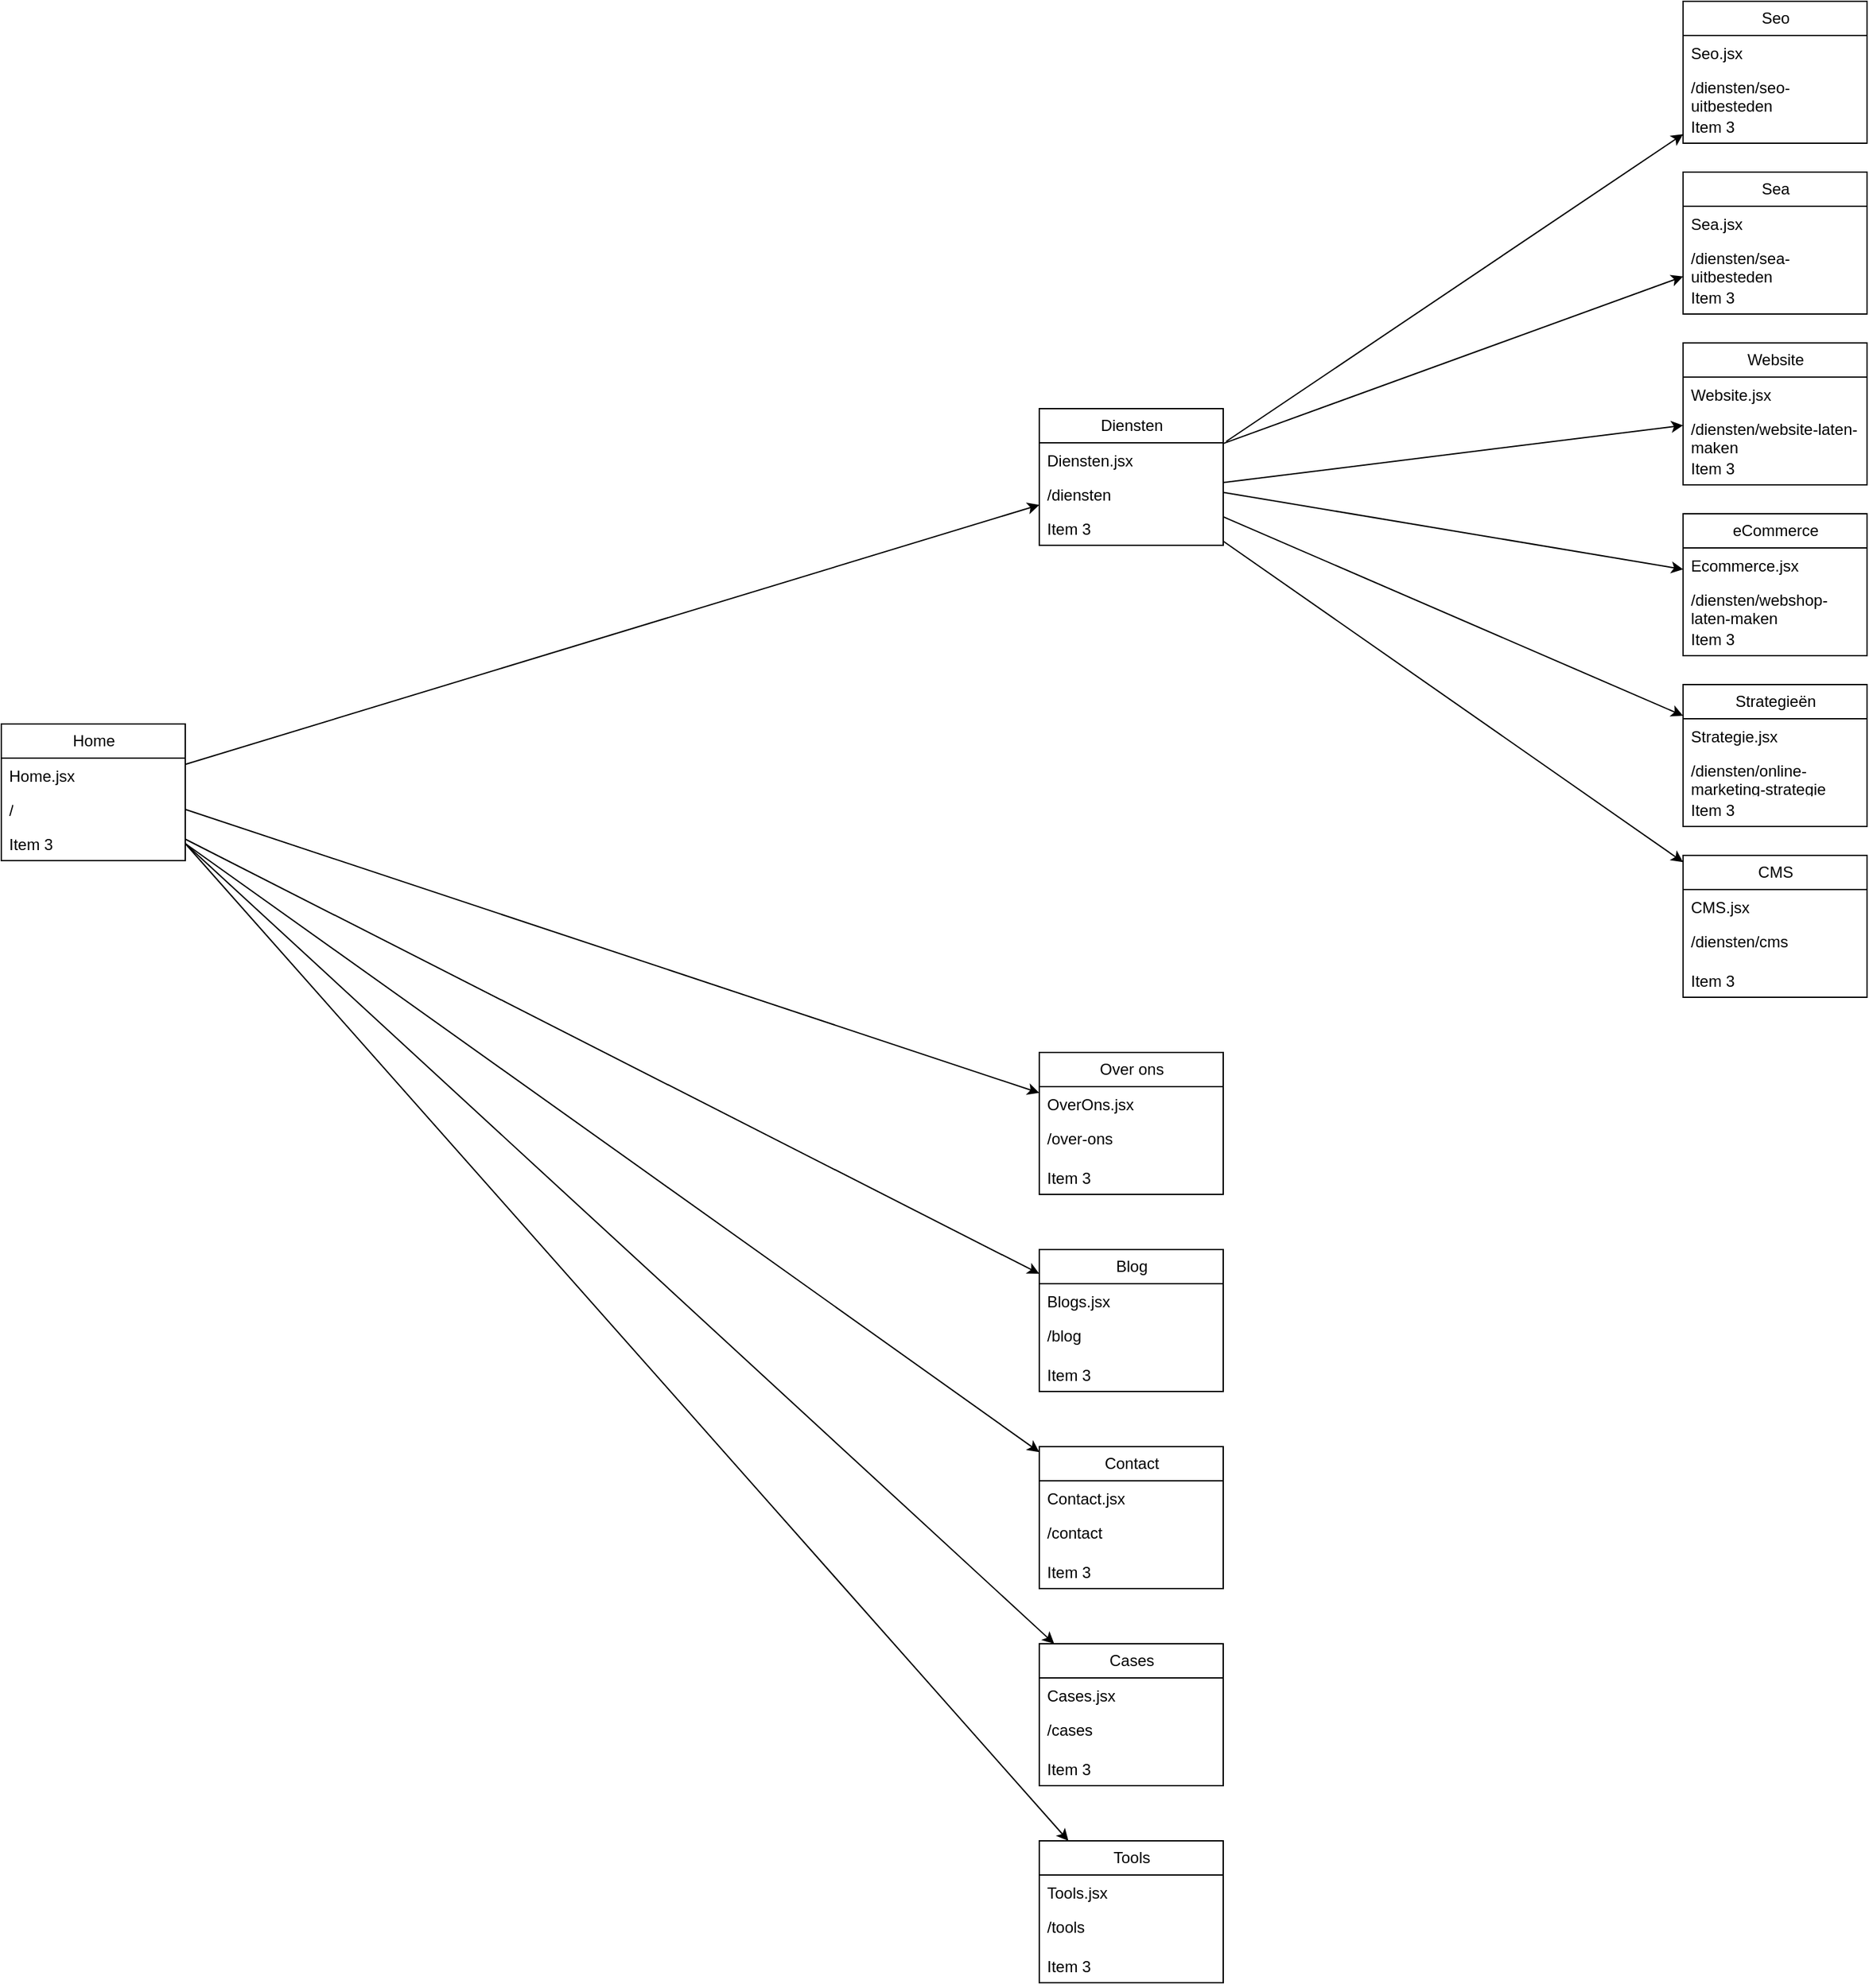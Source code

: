 <mxfile>
    <diagram id="Q1Xf26NWNKpDyzR-IrjH" name="Page-1">
        <mxGraphModel dx="2396" dy="1828" grid="1" gridSize="10" guides="1" tooltips="1" connect="1" arrows="1" fold="1" page="1" pageScale="1" pageWidth="850" pageHeight="1100" math="0" shadow="0">
            <root>
                <mxCell id="0"/>
                <mxCell id="1" parent="0"/>
                <mxCell id="66" style="edgeStyle=none;html=1;" edge="1" parent="1" source="2" target="6">
                    <mxGeometry relative="1" as="geometry"/>
                </mxCell>
                <mxCell id="70" style="edgeStyle=none;html=1;" edge="1" parent="1" source="2" target="49">
                    <mxGeometry relative="1" as="geometry"/>
                </mxCell>
                <mxCell id="2" value="Home" style="swimlane;fontStyle=0;childLayout=stackLayout;horizontal=1;startSize=26;fillColor=none;horizontalStack=0;resizeParent=1;resizeParentMax=0;resizeLast=0;collapsible=1;marginBottom=0;html=1;" vertex="1" parent="1">
                    <mxGeometry x="-800" y="640" width="140" height="104" as="geometry"/>
                </mxCell>
                <mxCell id="3" value="Home.jsx&lt;br&gt;&lt;span style=&quot;white-space: pre;&quot;&gt;&#9;&lt;/span&gt;" style="text;strokeColor=none;fillColor=none;align=left;verticalAlign=top;spacingLeft=4;spacingRight=4;overflow=hidden;rotatable=0;points=[[0,0.5],[1,0.5]];portConstraint=eastwest;whiteSpace=wrap;html=1;" vertex="1" parent="2">
                    <mxGeometry y="26" width="140" height="26" as="geometry"/>
                </mxCell>
                <mxCell id="4" value="/" style="text;strokeColor=none;fillColor=none;align=left;verticalAlign=top;spacingLeft=4;spacingRight=4;overflow=hidden;rotatable=0;points=[[0,0.5],[1,0.5]];portConstraint=eastwest;whiteSpace=wrap;html=1;" vertex="1" parent="2">
                    <mxGeometry y="52" width="140" height="26" as="geometry"/>
                </mxCell>
                <mxCell id="5" value="Item 3" style="text;strokeColor=none;fillColor=none;align=left;verticalAlign=top;spacingLeft=4;spacingRight=4;overflow=hidden;rotatable=0;points=[[0,0.5],[1,0.5]];portConstraint=eastwest;whiteSpace=wrap;html=1;" vertex="1" parent="2">
                    <mxGeometry y="78" width="140" height="26" as="geometry"/>
                </mxCell>
                <mxCell id="39" style="edgeStyle=none;html=1;" edge="1" parent="1" source="6" target="14">
                    <mxGeometry relative="1" as="geometry"/>
                </mxCell>
                <mxCell id="41" style="edgeStyle=none;html=1;" edge="1" parent="1" source="6" target="22">
                    <mxGeometry relative="1" as="geometry"/>
                </mxCell>
                <mxCell id="43" style="edgeStyle=none;html=1;" edge="1" parent="1" source="6" target="26">
                    <mxGeometry relative="1" as="geometry"/>
                </mxCell>
                <mxCell id="44" style="edgeStyle=none;html=1;" edge="1" parent="1" source="6" target="30">
                    <mxGeometry relative="1" as="geometry"/>
                </mxCell>
                <mxCell id="6" value="Diensten" style="swimlane;fontStyle=0;childLayout=stackLayout;horizontal=1;startSize=26;horizontalStack=0;resizeParent=1;resizeParentMax=0;resizeLast=0;collapsible=1;marginBottom=0;html=1;" vertex="1" parent="1">
                    <mxGeometry x="-10" y="400" width="140" height="104" as="geometry"/>
                </mxCell>
                <mxCell id="7" value="Diensten.jsx&lt;br&gt;&lt;span style=&quot;white-space: pre;&quot;&gt;&#9;&lt;/span&gt;" style="text;strokeColor=none;fillColor=none;align=left;verticalAlign=top;spacingLeft=4;spacingRight=4;overflow=hidden;rotatable=0;points=[[0,0.5],[1,0.5]];portConstraint=eastwest;whiteSpace=wrap;html=1;" vertex="1" parent="6">
                    <mxGeometry y="26" width="140" height="26" as="geometry"/>
                </mxCell>
                <mxCell id="8" value="/diensten" style="text;strokeColor=none;fillColor=none;align=left;verticalAlign=top;spacingLeft=4;spacingRight=4;overflow=hidden;rotatable=0;points=[[0,0.5],[1,0.5]];portConstraint=eastwest;whiteSpace=wrap;html=1;" vertex="1" parent="6">
                    <mxGeometry y="52" width="140" height="26" as="geometry"/>
                </mxCell>
                <mxCell id="9" value="Item 3" style="text;strokeColor=none;fillColor=none;align=left;verticalAlign=top;spacingLeft=4;spacingRight=4;overflow=hidden;rotatable=0;points=[[0,0.5],[1,0.5]];portConstraint=eastwest;whiteSpace=wrap;html=1;" vertex="1" parent="6">
                    <mxGeometry y="78" width="140" height="26" as="geometry"/>
                </mxCell>
                <mxCell id="10" value="Seo" style="swimlane;fontStyle=0;childLayout=stackLayout;horizontal=1;startSize=26;fillColor=none;horizontalStack=0;resizeParent=1;resizeParentMax=0;resizeLast=0;collapsible=1;marginBottom=0;html=1;" vertex="1" parent="1">
                    <mxGeometry x="480" y="90" width="140" height="108" as="geometry"/>
                </mxCell>
                <mxCell id="11" value="Seo.jsx&lt;br&gt;&lt;span style=&quot;white-space: pre;&quot;&gt;&#9;&lt;/span&gt;" style="text;strokeColor=none;fillColor=none;align=left;verticalAlign=top;spacingLeft=4;spacingRight=4;overflow=hidden;rotatable=0;points=[[0,0.5],[1,0.5]];portConstraint=eastwest;whiteSpace=wrap;html=1;" vertex="1" parent="10">
                    <mxGeometry y="26" width="140" height="26" as="geometry"/>
                </mxCell>
                <mxCell id="12" value="/diensten/seo-&lt;br&gt;uitbesteden" style="text;strokeColor=none;fillColor=none;align=left;verticalAlign=top;spacingLeft=4;spacingRight=4;overflow=hidden;rotatable=0;points=[[0,0.5],[1,0.5]];portConstraint=eastwest;whiteSpace=wrap;html=1;metaEdit=0;backgroundOutline=0;comic=0;" vertex="1" parent="10">
                    <mxGeometry y="52" width="140" height="30" as="geometry"/>
                </mxCell>
                <mxCell id="13" value="Item 3" style="text;strokeColor=none;fillColor=none;align=left;verticalAlign=top;spacingLeft=4;spacingRight=4;overflow=hidden;rotatable=0;points=[[0,0.5],[1,0.5]];portConstraint=eastwest;whiteSpace=wrap;html=1;" vertex="1" parent="10">
                    <mxGeometry y="82" width="140" height="26" as="geometry"/>
                </mxCell>
                <mxCell id="14" value="Sea" style="swimlane;fontStyle=0;childLayout=stackLayout;horizontal=1;startSize=26;fillColor=none;horizontalStack=0;resizeParent=1;resizeParentMax=0;resizeLast=0;collapsible=1;marginBottom=0;html=1;" vertex="1" parent="1">
                    <mxGeometry x="480" y="220" width="140" height="108" as="geometry"/>
                </mxCell>
                <mxCell id="15" value="Sea.jsx&lt;br&gt;&lt;span style=&quot;white-space: pre;&quot;&gt;&#9;&lt;/span&gt;" style="text;strokeColor=none;fillColor=none;align=left;verticalAlign=top;spacingLeft=4;spacingRight=4;overflow=hidden;rotatable=0;points=[[0,0.5],[1,0.5]];portConstraint=eastwest;whiteSpace=wrap;html=1;" vertex="1" parent="14">
                    <mxGeometry y="26" width="140" height="26" as="geometry"/>
                </mxCell>
                <mxCell id="16" value="/diensten/sea-&lt;br&gt;uitbesteden" style="text;strokeColor=none;fillColor=none;align=left;verticalAlign=top;spacingLeft=4;spacingRight=4;overflow=hidden;rotatable=0;points=[[0,0.5],[1,0.5]];portConstraint=eastwest;whiteSpace=wrap;html=1;metaEdit=0;backgroundOutline=0;comic=0;" vertex="1" parent="14">
                    <mxGeometry y="52" width="140" height="30" as="geometry"/>
                </mxCell>
                <mxCell id="17" value="Item 3" style="text;strokeColor=none;fillColor=none;align=left;verticalAlign=top;spacingLeft=4;spacingRight=4;overflow=hidden;rotatable=0;points=[[0,0.5],[1,0.5]];portConstraint=eastwest;whiteSpace=wrap;html=1;" vertex="1" parent="14">
                    <mxGeometry y="82" width="140" height="26" as="geometry"/>
                </mxCell>
                <mxCell id="18" value="Website" style="swimlane;fontStyle=0;childLayout=stackLayout;horizontal=1;startSize=26;fillColor=none;horizontalStack=0;resizeParent=1;resizeParentMax=0;resizeLast=0;collapsible=1;marginBottom=0;html=1;" vertex="1" parent="1">
                    <mxGeometry x="480" y="350" width="140" height="108" as="geometry"/>
                </mxCell>
                <mxCell id="19" value="Website.jsx&lt;br&gt;&lt;span style=&quot;white-space: pre;&quot;&gt;&#9;&lt;/span&gt;" style="text;strokeColor=none;fillColor=none;align=left;verticalAlign=top;spacingLeft=4;spacingRight=4;overflow=hidden;rotatable=0;points=[[0,0.5],[1,0.5]];portConstraint=eastwest;whiteSpace=wrap;html=1;" vertex="1" parent="18">
                    <mxGeometry y="26" width="140" height="26" as="geometry"/>
                </mxCell>
                <mxCell id="20" value="/diensten/website-laten-maken" style="text;strokeColor=none;fillColor=none;align=left;verticalAlign=top;spacingLeft=4;spacingRight=4;overflow=hidden;rotatable=0;points=[[0,0.5],[1,0.5]];portConstraint=eastwest;whiteSpace=wrap;html=1;metaEdit=0;backgroundOutline=0;comic=0;" vertex="1" parent="18">
                    <mxGeometry y="52" width="140" height="30" as="geometry"/>
                </mxCell>
                <mxCell id="21" value="Item 3" style="text;strokeColor=none;fillColor=none;align=left;verticalAlign=top;spacingLeft=4;spacingRight=4;overflow=hidden;rotatable=0;points=[[0,0.5],[1,0.5]];portConstraint=eastwest;whiteSpace=wrap;html=1;" vertex="1" parent="18">
                    <mxGeometry y="82" width="140" height="26" as="geometry"/>
                </mxCell>
                <mxCell id="22" value="eCommerce" style="swimlane;fontStyle=0;childLayout=stackLayout;horizontal=1;startSize=26;fillColor=none;horizontalStack=0;resizeParent=1;resizeParentMax=0;resizeLast=0;collapsible=1;marginBottom=0;html=1;" vertex="1" parent="1">
                    <mxGeometry x="480" y="480" width="140" height="108" as="geometry"/>
                </mxCell>
                <mxCell id="23" value="Ecommerce.jsx&lt;br&gt;&lt;span style=&quot;white-space: pre;&quot;&gt;&#9;&lt;/span&gt;" style="text;strokeColor=none;fillColor=none;align=left;verticalAlign=top;spacingLeft=4;spacingRight=4;overflow=hidden;rotatable=0;points=[[0,0.5],[1,0.5]];portConstraint=eastwest;whiteSpace=wrap;html=1;" vertex="1" parent="22">
                    <mxGeometry y="26" width="140" height="26" as="geometry"/>
                </mxCell>
                <mxCell id="24" value="/diensten/webshop-laten-maken" style="text;strokeColor=none;fillColor=none;align=left;verticalAlign=top;spacingLeft=4;spacingRight=4;overflow=hidden;rotatable=0;points=[[0,0.5],[1,0.5]];portConstraint=eastwest;whiteSpace=wrap;html=1;metaEdit=0;backgroundOutline=0;comic=0;" vertex="1" parent="22">
                    <mxGeometry y="52" width="140" height="30" as="geometry"/>
                </mxCell>
                <mxCell id="25" value="Item 3" style="text;strokeColor=none;fillColor=none;align=left;verticalAlign=top;spacingLeft=4;spacingRight=4;overflow=hidden;rotatable=0;points=[[0,0.5],[1,0.5]];portConstraint=eastwest;whiteSpace=wrap;html=1;" vertex="1" parent="22">
                    <mxGeometry y="82" width="140" height="26" as="geometry"/>
                </mxCell>
                <mxCell id="26" value="Strategieën" style="swimlane;fontStyle=0;childLayout=stackLayout;horizontal=1;startSize=26;fillColor=none;horizontalStack=0;resizeParent=1;resizeParentMax=0;resizeLast=0;collapsible=1;marginBottom=0;html=1;" vertex="1" parent="1">
                    <mxGeometry x="480" y="610" width="140" height="108" as="geometry"/>
                </mxCell>
                <mxCell id="27" value="Strategie.jsx&lt;br&gt;&lt;span style=&quot;white-space: pre;&quot;&gt;&#9;&lt;/span&gt;" style="text;strokeColor=none;fillColor=none;align=left;verticalAlign=top;spacingLeft=4;spacingRight=4;overflow=hidden;rotatable=0;points=[[0,0.5],[1,0.5]];portConstraint=eastwest;whiteSpace=wrap;html=1;" vertex="1" parent="26">
                    <mxGeometry y="26" width="140" height="26" as="geometry"/>
                </mxCell>
                <mxCell id="28" value="/diensten/online-marketing-strategie" style="text;strokeColor=none;fillColor=none;align=left;verticalAlign=top;spacingLeft=4;spacingRight=4;overflow=hidden;rotatable=0;points=[[0,0.5],[1,0.5]];portConstraint=eastwest;whiteSpace=wrap;html=1;metaEdit=0;backgroundOutline=0;comic=0;" vertex="1" parent="26">
                    <mxGeometry y="52" width="140" height="30" as="geometry"/>
                </mxCell>
                <mxCell id="29" value="Item 3" style="text;strokeColor=none;fillColor=none;align=left;verticalAlign=top;spacingLeft=4;spacingRight=4;overflow=hidden;rotatable=0;points=[[0,0.5],[1,0.5]];portConstraint=eastwest;whiteSpace=wrap;html=1;" vertex="1" parent="26">
                    <mxGeometry y="82" width="140" height="26" as="geometry"/>
                </mxCell>
                <mxCell id="30" value="CMS" style="swimlane;fontStyle=0;childLayout=stackLayout;horizontal=1;startSize=26;fillColor=none;horizontalStack=0;resizeParent=1;resizeParentMax=0;resizeLast=0;collapsible=1;marginBottom=0;html=1;" vertex="1" parent="1">
                    <mxGeometry x="480" y="740" width="140" height="108" as="geometry"/>
                </mxCell>
                <mxCell id="31" value="CMS.jsx&lt;br&gt;&lt;span style=&quot;white-space: pre;&quot;&gt;&#9;&lt;/span&gt;" style="text;strokeColor=none;fillColor=none;align=left;verticalAlign=top;spacingLeft=4;spacingRight=4;overflow=hidden;rotatable=0;points=[[0,0.5],[1,0.5]];portConstraint=eastwest;whiteSpace=wrap;html=1;" vertex="1" parent="30">
                    <mxGeometry y="26" width="140" height="26" as="geometry"/>
                </mxCell>
                <mxCell id="32" value="/diensten/cms" style="text;strokeColor=none;fillColor=none;align=left;verticalAlign=top;spacingLeft=4;spacingRight=4;overflow=hidden;rotatable=0;points=[[0,0.5],[1,0.5]];portConstraint=eastwest;whiteSpace=wrap;html=1;metaEdit=0;backgroundOutline=0;comic=0;" vertex="1" parent="30">
                    <mxGeometry y="52" width="140" height="30" as="geometry"/>
                </mxCell>
                <mxCell id="33" value="Item 3" style="text;strokeColor=none;fillColor=none;align=left;verticalAlign=top;spacingLeft=4;spacingRight=4;overflow=hidden;rotatable=0;points=[[0,0.5],[1,0.5]];portConstraint=eastwest;whiteSpace=wrap;html=1;" vertex="1" parent="30">
                    <mxGeometry y="82" width="140" height="26" as="geometry"/>
                </mxCell>
                <mxCell id="40" style="edgeStyle=none;html=1;" edge="1" parent="1" source="8" target="18">
                    <mxGeometry relative="1" as="geometry"/>
                </mxCell>
                <mxCell id="42" style="edgeStyle=none;html=1;exitX=1.016;exitY=-0.038;exitDx=0;exitDy=0;exitPerimeter=0;" edge="1" parent="1" source="7" target="10">
                    <mxGeometry relative="1" as="geometry"/>
                </mxCell>
                <mxCell id="45" value="Over ons" style="swimlane;fontStyle=0;childLayout=stackLayout;horizontal=1;startSize=26;fillColor=none;horizontalStack=0;resizeParent=1;resizeParentMax=0;resizeLast=0;collapsible=1;marginBottom=0;html=1;" vertex="1" parent="1">
                    <mxGeometry x="-10" y="890" width="140" height="108" as="geometry"/>
                </mxCell>
                <mxCell id="46" value="OverOns.jsx&lt;br&gt;&lt;span style=&quot;white-space: pre;&quot;&gt;&#9;&lt;/span&gt;" style="text;strokeColor=none;fillColor=none;align=left;verticalAlign=top;spacingLeft=4;spacingRight=4;overflow=hidden;rotatable=0;points=[[0,0.5],[1,0.5]];portConstraint=eastwest;whiteSpace=wrap;html=1;" vertex="1" parent="45">
                    <mxGeometry y="26" width="140" height="26" as="geometry"/>
                </mxCell>
                <mxCell id="47" value="/over-ons" style="text;strokeColor=none;fillColor=none;align=left;verticalAlign=top;spacingLeft=4;spacingRight=4;overflow=hidden;rotatable=0;points=[[0,0.5],[1,0.5]];portConstraint=eastwest;whiteSpace=wrap;html=1;metaEdit=0;backgroundOutline=0;comic=0;" vertex="1" parent="45">
                    <mxGeometry y="52" width="140" height="30" as="geometry"/>
                </mxCell>
                <mxCell id="48" value="Item 3" style="text;strokeColor=none;fillColor=none;align=left;verticalAlign=top;spacingLeft=4;spacingRight=4;overflow=hidden;rotatable=0;points=[[0,0.5],[1,0.5]];portConstraint=eastwest;whiteSpace=wrap;html=1;" vertex="1" parent="45">
                    <mxGeometry y="82" width="140" height="26" as="geometry"/>
                </mxCell>
                <mxCell id="49" value="Blog" style="swimlane;fontStyle=0;childLayout=stackLayout;horizontal=1;startSize=26;fillColor=none;horizontalStack=0;resizeParent=1;resizeParentMax=0;resizeLast=0;collapsible=1;marginBottom=0;html=1;" vertex="1" parent="1">
                    <mxGeometry x="-10" y="1040" width="140" height="108" as="geometry"/>
                </mxCell>
                <mxCell id="50" value="Blogs.jsx&lt;br&gt;&lt;span style=&quot;white-space: pre;&quot;&gt;&#9;&lt;/span&gt;" style="text;strokeColor=none;fillColor=none;align=left;verticalAlign=top;spacingLeft=4;spacingRight=4;overflow=hidden;rotatable=0;points=[[0,0.5],[1,0.5]];portConstraint=eastwest;whiteSpace=wrap;html=1;" vertex="1" parent="49">
                    <mxGeometry y="26" width="140" height="26" as="geometry"/>
                </mxCell>
                <mxCell id="51" value="/blog" style="text;strokeColor=none;fillColor=none;align=left;verticalAlign=top;spacingLeft=4;spacingRight=4;overflow=hidden;rotatable=0;points=[[0,0.5],[1,0.5]];portConstraint=eastwest;whiteSpace=wrap;html=1;metaEdit=0;backgroundOutline=0;comic=0;" vertex="1" parent="49">
                    <mxGeometry y="52" width="140" height="30" as="geometry"/>
                </mxCell>
                <mxCell id="52" value="Item 3" style="text;strokeColor=none;fillColor=none;align=left;verticalAlign=top;spacingLeft=4;spacingRight=4;overflow=hidden;rotatable=0;points=[[0,0.5],[1,0.5]];portConstraint=eastwest;whiteSpace=wrap;html=1;" vertex="1" parent="49">
                    <mxGeometry y="82" width="140" height="26" as="geometry"/>
                </mxCell>
                <mxCell id="53" value="Contact" style="swimlane;fontStyle=0;childLayout=stackLayout;horizontal=1;startSize=26;fillColor=none;horizontalStack=0;resizeParent=1;resizeParentMax=0;resizeLast=0;collapsible=1;marginBottom=0;html=1;" vertex="1" parent="1">
                    <mxGeometry x="-10" y="1190" width="140" height="108" as="geometry"/>
                </mxCell>
                <mxCell id="54" value="Contact.jsx&lt;br&gt;&lt;span style=&quot;white-space: pre;&quot;&gt;&#9;&lt;/span&gt;" style="text;strokeColor=none;fillColor=none;align=left;verticalAlign=top;spacingLeft=4;spacingRight=4;overflow=hidden;rotatable=0;points=[[0,0.5],[1,0.5]];portConstraint=eastwest;whiteSpace=wrap;html=1;" vertex="1" parent="53">
                    <mxGeometry y="26" width="140" height="26" as="geometry"/>
                </mxCell>
                <mxCell id="55" value="/contact" style="text;strokeColor=none;fillColor=none;align=left;verticalAlign=top;spacingLeft=4;spacingRight=4;overflow=hidden;rotatable=0;points=[[0,0.5],[1,0.5]];portConstraint=eastwest;whiteSpace=wrap;html=1;metaEdit=0;backgroundOutline=0;comic=0;" vertex="1" parent="53">
                    <mxGeometry y="52" width="140" height="30" as="geometry"/>
                </mxCell>
                <mxCell id="56" value="Item 3" style="text;strokeColor=none;fillColor=none;align=left;verticalAlign=top;spacingLeft=4;spacingRight=4;overflow=hidden;rotatable=0;points=[[0,0.5],[1,0.5]];portConstraint=eastwest;whiteSpace=wrap;html=1;" vertex="1" parent="53">
                    <mxGeometry y="82" width="140" height="26" as="geometry"/>
                </mxCell>
                <mxCell id="57" value="Cases" style="swimlane;fontStyle=0;childLayout=stackLayout;horizontal=1;startSize=26;fillColor=none;horizontalStack=0;resizeParent=1;resizeParentMax=0;resizeLast=0;collapsible=1;marginBottom=0;html=1;" vertex="1" parent="1">
                    <mxGeometry x="-10" y="1340" width="140" height="108" as="geometry"/>
                </mxCell>
                <mxCell id="58" value="Cases.jsx&lt;br&gt;&lt;span style=&quot;white-space: pre;&quot;&gt;&#9;&lt;/span&gt;" style="text;strokeColor=none;fillColor=none;align=left;verticalAlign=top;spacingLeft=4;spacingRight=4;overflow=hidden;rotatable=0;points=[[0,0.5],[1,0.5]];portConstraint=eastwest;whiteSpace=wrap;html=1;" vertex="1" parent="57">
                    <mxGeometry y="26" width="140" height="26" as="geometry"/>
                </mxCell>
                <mxCell id="59" value="/cases" style="text;strokeColor=none;fillColor=none;align=left;verticalAlign=top;spacingLeft=4;spacingRight=4;overflow=hidden;rotatable=0;points=[[0,0.5],[1,0.5]];portConstraint=eastwest;whiteSpace=wrap;html=1;metaEdit=0;backgroundOutline=0;comic=0;" vertex="1" parent="57">
                    <mxGeometry y="52" width="140" height="30" as="geometry"/>
                </mxCell>
                <mxCell id="60" value="Item 3" style="text;strokeColor=none;fillColor=none;align=left;verticalAlign=top;spacingLeft=4;spacingRight=4;overflow=hidden;rotatable=0;points=[[0,0.5],[1,0.5]];portConstraint=eastwest;whiteSpace=wrap;html=1;" vertex="1" parent="57">
                    <mxGeometry y="82" width="140" height="26" as="geometry"/>
                </mxCell>
                <mxCell id="61" value="Tools" style="swimlane;fontStyle=0;childLayout=stackLayout;horizontal=1;startSize=26;fillColor=none;horizontalStack=0;resizeParent=1;resizeParentMax=0;resizeLast=0;collapsible=1;marginBottom=0;html=1;" vertex="1" parent="1">
                    <mxGeometry x="-10" y="1490" width="140" height="108" as="geometry"/>
                </mxCell>
                <mxCell id="62" value="Tools.jsx&lt;br&gt;&lt;span style=&quot;white-space: pre;&quot;&gt;&#9;&lt;/span&gt;" style="text;strokeColor=none;fillColor=none;align=left;verticalAlign=top;spacingLeft=4;spacingRight=4;overflow=hidden;rotatable=0;points=[[0,0.5],[1,0.5]];portConstraint=eastwest;whiteSpace=wrap;html=1;" vertex="1" parent="61">
                    <mxGeometry y="26" width="140" height="26" as="geometry"/>
                </mxCell>
                <mxCell id="63" value="/tools" style="text;strokeColor=none;fillColor=none;align=left;verticalAlign=top;spacingLeft=4;spacingRight=4;overflow=hidden;rotatable=0;points=[[0,0.5],[1,0.5]];portConstraint=eastwest;whiteSpace=wrap;html=1;metaEdit=0;backgroundOutline=0;comic=0;" vertex="1" parent="61">
                    <mxGeometry y="52" width="140" height="30" as="geometry"/>
                </mxCell>
                <mxCell id="64" value="Item 3" style="text;strokeColor=none;fillColor=none;align=left;verticalAlign=top;spacingLeft=4;spacingRight=4;overflow=hidden;rotatable=0;points=[[0,0.5],[1,0.5]];portConstraint=eastwest;whiteSpace=wrap;html=1;" vertex="1" parent="61">
                    <mxGeometry y="82" width="140" height="26" as="geometry"/>
                </mxCell>
                <mxCell id="68" style="edgeStyle=none;html=1;exitX=1;exitY=0.5;exitDx=0;exitDy=0;" edge="1" parent="1" source="4" target="45">
                    <mxGeometry relative="1" as="geometry">
                        <mxPoint x="-480" y="710" as="sourcePoint"/>
                    </mxGeometry>
                </mxCell>
                <mxCell id="71" style="edgeStyle=none;html=1;exitX=1;exitY=0.5;exitDx=0;exitDy=0;" edge="1" parent="1" source="5" target="53">
                    <mxGeometry relative="1" as="geometry"/>
                </mxCell>
                <mxCell id="72" style="edgeStyle=none;html=1;exitX=1;exitY=0.5;exitDx=0;exitDy=0;" edge="1" parent="1" source="5" target="57">
                    <mxGeometry relative="1" as="geometry"/>
                </mxCell>
                <mxCell id="73" style="edgeStyle=none;html=1;exitX=1;exitY=0.5;exitDx=0;exitDy=0;" edge="1" parent="1" source="5" target="61">
                    <mxGeometry relative="1" as="geometry"/>
                </mxCell>
            </root>
        </mxGraphModel>
    </diagram>
</mxfile>